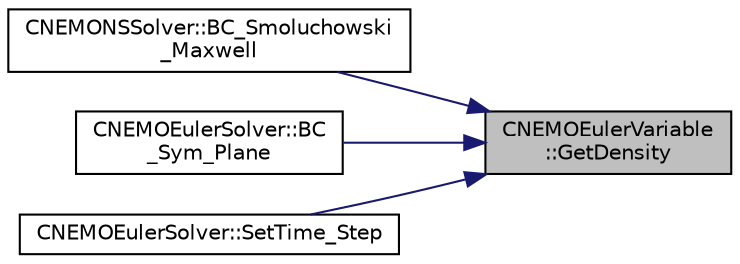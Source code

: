 digraph "CNEMOEulerVariable::GetDensity"
{
 // LATEX_PDF_SIZE
  edge [fontname="Helvetica",fontsize="10",labelfontname="Helvetica",labelfontsize="10"];
  node [fontname="Helvetica",fontsize="10",shape=record];
  rankdir="RL";
  Node1 [label="CNEMOEulerVariable\l::GetDensity",height=0.2,width=0.4,color="black", fillcolor="grey75", style="filled", fontcolor="black",tooltip="Get the density of the flow."];
  Node1 -> Node2 [dir="back",color="midnightblue",fontsize="10",style="solid",fontname="Helvetica"];
  Node2 [label="CNEMONSSolver::BC_Smoluchowski\l_Maxwell",height=0.2,width=0.4,color="black", fillcolor="white", style="filled",URL="$classCNEMONSSolver.html#aa32b1221a071e0ecd2de381615b8adca",tooltip="Impose the Navier-Stokes boundary condition (strong)."];
  Node1 -> Node3 [dir="back",color="midnightblue",fontsize="10",style="solid",fontname="Helvetica"];
  Node3 [label="CNEMOEulerSolver::BC\l_Sym_Plane",height=0.2,width=0.4,color="black", fillcolor="white", style="filled",URL="$classCNEMOEulerSolver.html#af2ce132fa3e68e7cd667b5b132c538de",tooltip="Impose the symmetry boundary condition using the residual."];
  Node1 -> Node4 [dir="back",color="midnightblue",fontsize="10",style="solid",fontname="Helvetica"];
  Node4 [label="CNEMOEulerSolver::SetTime_Step",height=0.2,width=0.4,color="black", fillcolor="white", style="filled",URL="$classCNEMOEulerSolver.html#a2c43958aea35df86bce9cdaf1461232c",tooltip="Compute the time step for solving the Euler equations."];
}
